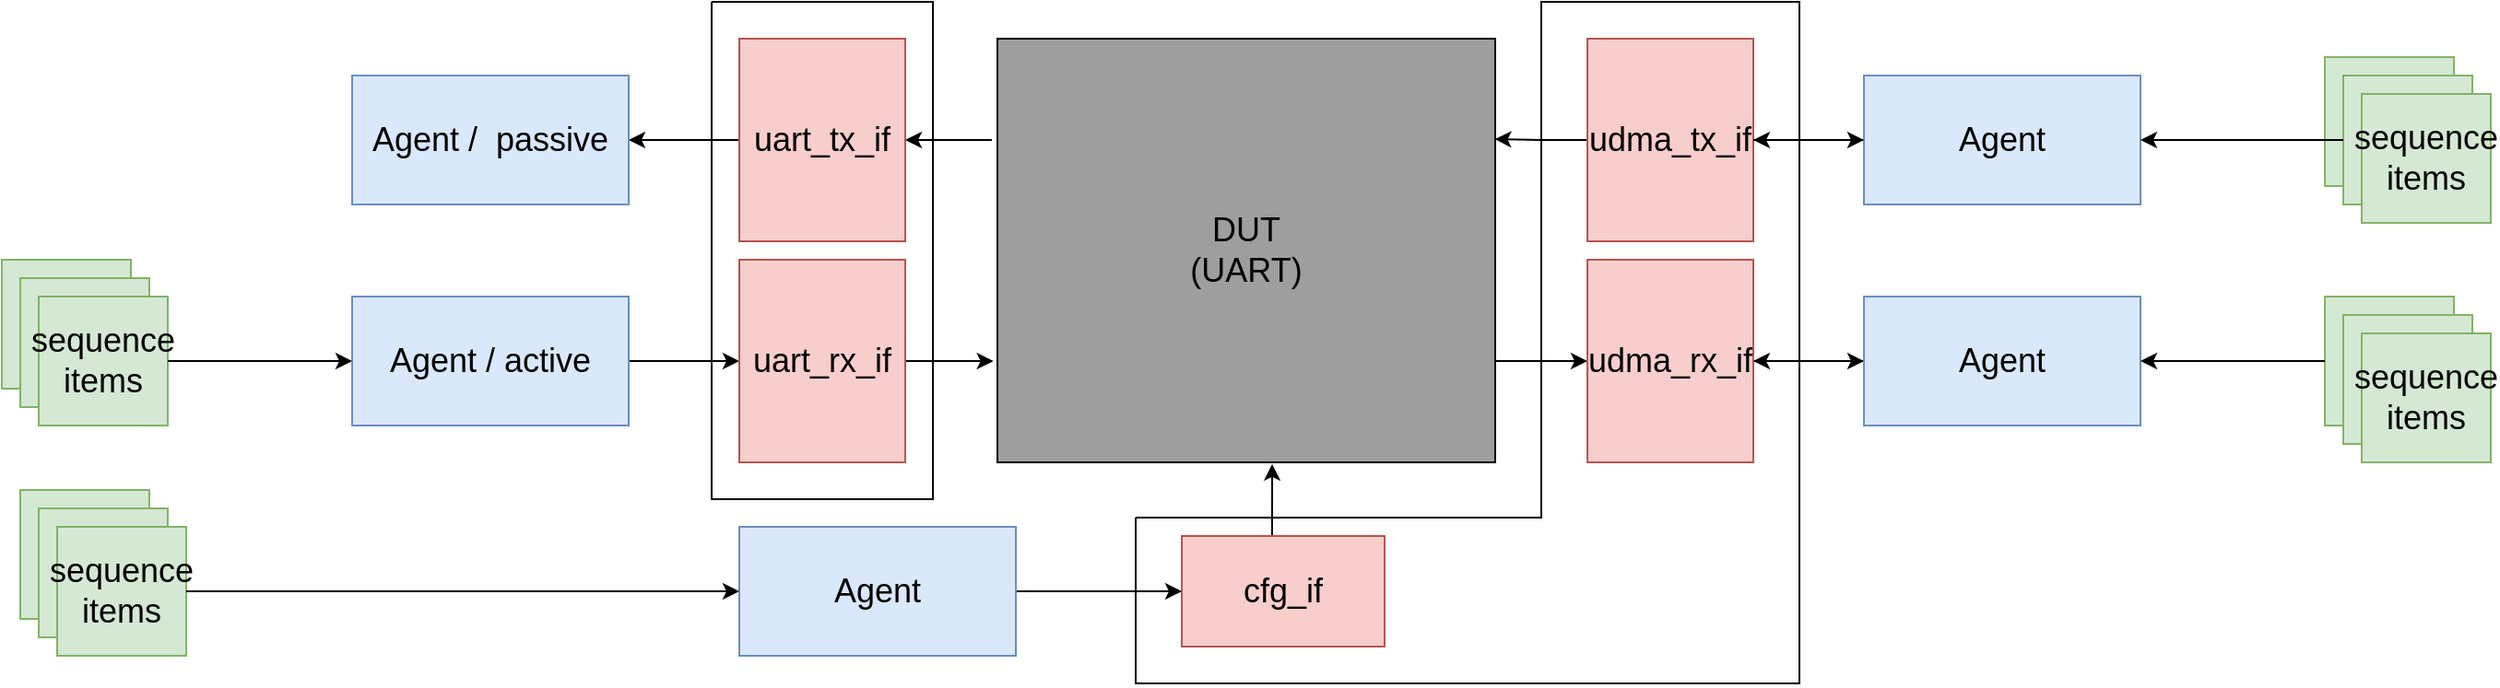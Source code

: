 <mxfile version="21.6.8" type="device">
  <diagram name="Page-1" id="NDoeNRLQDYWmgVwVvihp">
    <mxGraphModel dx="1434" dy="870" grid="1" gridSize="10" guides="1" tooltips="1" connect="1" arrows="1" fold="1" page="1" pageScale="1" pageWidth="1600" pageHeight="800" math="0" shadow="0">
      <root>
        <mxCell id="0" />
        <mxCell id="1" parent="0" />
        <mxCell id="3ifyYNIr3_hjl3ibLRRn-10" style="edgeStyle=orthogonalEdgeStyle;rounded=0;orthogonalLoop=1;jettySize=auto;html=1;fontSize=18;" parent="1" source="3ifyYNIr3_hjl3ibLRRn-1" target="3ifyYNIr3_hjl3ibLRRn-5" edge="1">
          <mxGeometry relative="1" as="geometry">
            <Array as="points">
              <mxPoint x="945" y="395" />
              <mxPoint x="945" y="395" />
            </Array>
          </mxGeometry>
        </mxCell>
        <mxCell id="3ifyYNIr3_hjl3ibLRRn-1" value="DUT&lt;br style=&quot;font-size: 18px;&quot;&gt;(UART)" style="rounded=0;whiteSpace=wrap;html=1;fillColor=#9E9E9E;fontSize=18;" parent="1" vertex="1">
          <mxGeometry x="665" y="220" width="270" height="230" as="geometry" />
        </mxCell>
        <mxCell id="3ifyYNIr3_hjl3ibLRRn-7" style="edgeStyle=orthogonalEdgeStyle;rounded=0;orthogonalLoop=1;jettySize=auto;html=1;exitX=-0.011;exitY=0.239;exitDx=0;exitDy=0;exitPerimeter=0;fontSize=18;" parent="1" source="3ifyYNIr3_hjl3ibLRRn-1" target="3ifyYNIr3_hjl3ibLRRn-2" edge="1">
          <mxGeometry relative="1" as="geometry" />
        </mxCell>
        <mxCell id="3ifyYNIr3_hjl3ibLRRn-19" style="edgeStyle=orthogonalEdgeStyle;rounded=0;orthogonalLoop=1;jettySize=auto;html=1;entryX=1;entryY=0.5;entryDx=0;entryDy=0;fontSize=18;" parent="1" source="3ifyYNIr3_hjl3ibLRRn-2" target="3ifyYNIr3_hjl3ibLRRn-11" edge="1">
          <mxGeometry relative="1" as="geometry" />
        </mxCell>
        <mxCell id="3ifyYNIr3_hjl3ibLRRn-8" style="edgeStyle=orthogonalEdgeStyle;rounded=0;orthogonalLoop=1;jettySize=auto;html=1;entryX=-0.008;entryY=0.761;entryDx=0;entryDy=0;entryPerimeter=0;fontSize=18;" parent="1" source="3ifyYNIr3_hjl3ibLRRn-3" target="3ifyYNIr3_hjl3ibLRRn-1" edge="1">
          <mxGeometry relative="1" as="geometry" />
        </mxCell>
        <mxCell id="3ifyYNIr3_hjl3ibLRRn-9" style="edgeStyle=orthogonalEdgeStyle;rounded=0;orthogonalLoop=1;jettySize=auto;html=1;entryX=0.999;entryY=0.237;entryDx=0;entryDy=0;entryPerimeter=0;fontSize=18;" parent="1" source="3ifyYNIr3_hjl3ibLRRn-4" target="3ifyYNIr3_hjl3ibLRRn-1" edge="1">
          <mxGeometry relative="1" as="geometry" />
        </mxCell>
        <mxCell id="3ifyYNIr3_hjl3ibLRRn-4" value="udma_tx_if" style="rounded=0;whiteSpace=wrap;html=1;fillColor=#f8cecc;strokeColor=#b85450;fontSize=18;" parent="1" vertex="1">
          <mxGeometry x="985" y="220" width="90" height="110" as="geometry" />
        </mxCell>
        <mxCell id="3ifyYNIr3_hjl3ibLRRn-35" style="edgeStyle=orthogonalEdgeStyle;rounded=0;orthogonalLoop=1;jettySize=auto;html=1;fontSize=18;" parent="1" source="3ifyYNIr3_hjl3ibLRRn-5" edge="1">
          <mxGeometry relative="1" as="geometry">
            <mxPoint x="1135" y="395" as="targetPoint" />
          </mxGeometry>
        </mxCell>
        <mxCell id="3ifyYNIr3_hjl3ibLRRn-5" value="udma_rx_if" style="rounded=0;whiteSpace=wrap;html=1;fillColor=#f8cecc;strokeColor=#b85450;fontSize=18;" parent="1" vertex="1">
          <mxGeometry x="985" y="340" width="90" height="110" as="geometry" />
        </mxCell>
        <mxCell id="3ifyYNIr3_hjl3ibLRRn-11" value="&lt;div style=&quot;text-align: justify; font-size: 18px;&quot;&gt;&lt;span style=&quot;background-color: initial; font-size: 18px;&quot;&gt;Agent /&amp;nbsp; passive&lt;/span&gt;&lt;/div&gt;" style="rounded=0;whiteSpace=wrap;html=1;fillColor=#dae8fc;strokeColor=#6c8ebf;fontSize=18;" parent="1" vertex="1">
          <mxGeometry x="315" y="240" width="150" height="70" as="geometry" />
        </mxCell>
        <mxCell id="3ifyYNIr3_hjl3ibLRRn-18" style="edgeStyle=orthogonalEdgeStyle;rounded=0;orthogonalLoop=1;jettySize=auto;html=1;entryX=0;entryY=0.5;entryDx=0;entryDy=0;fontSize=18;" parent="1" source="3ifyYNIr3_hjl3ibLRRn-12" target="3ifyYNIr3_hjl3ibLRRn-3" edge="1">
          <mxGeometry relative="1" as="geometry" />
        </mxCell>
        <mxCell id="3ifyYNIr3_hjl3ibLRRn-12" value="&lt;div style=&quot;text-align: justify; font-size: 18px;&quot;&gt;&lt;span style=&quot;background-color: initial; font-size: 18px;&quot;&gt;Agent / active&lt;/span&gt;&lt;/div&gt;" style="rounded=0;whiteSpace=wrap;html=1;fillColor=#dae8fc;strokeColor=#6c8ebf;fontSize=18;" parent="1" vertex="1">
          <mxGeometry x="315" y="360" width="150" height="70" as="geometry" />
        </mxCell>
        <mxCell id="3ifyYNIr3_hjl3ibLRRn-16" value="" style="group;fontSize=18;" parent="1" vertex="1" connectable="0">
          <mxGeometry x="125" y="340" width="90" height="90" as="geometry" />
        </mxCell>
        <mxCell id="3ifyYNIr3_hjl3ibLRRn-13" value="&lt;div style=&quot;font-size: 18px;&quot;&gt;&lt;br&gt;&lt;/div&gt;" style="rounded=0;whiteSpace=wrap;html=1;align=center;fillColor=#d5e8d4;strokeColor=#82b366;fontSize=18;" parent="3ifyYNIr3_hjl3ibLRRn-16" vertex="1">
          <mxGeometry width="70" height="70" as="geometry" />
        </mxCell>
        <mxCell id="3ifyYNIr3_hjl3ibLRRn-14" value="&lt;div style=&quot;font-size: 18px;&quot;&gt;&lt;br&gt;&lt;/div&gt;" style="rounded=0;whiteSpace=wrap;html=1;align=center;fillColor=#d5e8d4;strokeColor=#82b366;fontSize=18;" parent="3ifyYNIr3_hjl3ibLRRn-16" vertex="1">
          <mxGeometry x="10" y="10" width="70" height="70" as="geometry" />
        </mxCell>
        <mxCell id="3ifyYNIr3_hjl3ibLRRn-15" value="&lt;div style=&quot;font-size: 18px;&quot;&gt;sequence items&lt;/div&gt;" style="rounded=0;whiteSpace=wrap;html=1;align=center;fillColor=#d5e8d4;strokeColor=#82b366;fontSize=18;" parent="3ifyYNIr3_hjl3ibLRRn-16" vertex="1">
          <mxGeometry x="20" y="20" width="70" height="70" as="geometry" />
        </mxCell>
        <mxCell id="3ifyYNIr3_hjl3ibLRRn-17" style="edgeStyle=orthogonalEdgeStyle;rounded=0;orthogonalLoop=1;jettySize=auto;html=1;entryX=0;entryY=0.5;entryDx=0;entryDy=0;fontSize=18;" parent="1" source="3ifyYNIr3_hjl3ibLRRn-15" target="3ifyYNIr3_hjl3ibLRRn-12" edge="1">
          <mxGeometry relative="1" as="geometry" />
        </mxCell>
        <mxCell id="3ifyYNIr3_hjl3ibLRRn-34" style="edgeStyle=orthogonalEdgeStyle;rounded=0;orthogonalLoop=1;jettySize=auto;html=1;entryX=1;entryY=0.5;entryDx=0;entryDy=0;fontSize=18;" parent="1" source="3ifyYNIr3_hjl3ibLRRn-20" target="3ifyYNIr3_hjl3ibLRRn-4" edge="1">
          <mxGeometry relative="1" as="geometry" />
        </mxCell>
        <mxCell id="3ifyYNIr3_hjl3ibLRRn-20" value="&lt;div style=&quot;text-align: justify; font-size: 18px;&quot;&gt;&lt;span style=&quot;background-color: initial; font-size: 18px;&quot;&gt;Agent&lt;/span&gt;&lt;/div&gt;" style="rounded=0;whiteSpace=wrap;html=1;fillColor=#dae8fc;strokeColor=#6c8ebf;fontSize=18;" parent="1" vertex="1">
          <mxGeometry x="1135" y="240" width="150" height="70" as="geometry" />
        </mxCell>
        <mxCell id="3ifyYNIr3_hjl3ibLRRn-33" style="edgeStyle=orthogonalEdgeStyle;rounded=0;orthogonalLoop=1;jettySize=auto;html=1;entryX=1;entryY=0.5;entryDx=0;entryDy=0;fontSize=18;" parent="1" source="3ifyYNIr3_hjl3ibLRRn-21" target="3ifyYNIr3_hjl3ibLRRn-5" edge="1">
          <mxGeometry relative="1" as="geometry" />
        </mxCell>
        <mxCell id="3ifyYNIr3_hjl3ibLRRn-21" value="&lt;div style=&quot;text-align: justify; font-size: 18px;&quot;&gt;&lt;span style=&quot;background-color: initial; font-size: 18px;&quot;&gt;Agent&lt;/span&gt;&lt;/div&gt;" style="rounded=0;whiteSpace=wrap;html=1;fillColor=#dae8fc;strokeColor=#6c8ebf;fontSize=18;" parent="1" vertex="1">
          <mxGeometry x="1135" y="360" width="150" height="70" as="geometry" />
        </mxCell>
        <mxCell id="3ifyYNIr3_hjl3ibLRRn-22" value="" style="group;fontSize=18;" parent="1" vertex="1" connectable="0">
          <mxGeometry x="1385" y="230" width="90" height="90" as="geometry" />
        </mxCell>
        <mxCell id="3ifyYNIr3_hjl3ibLRRn-23" value="&lt;div style=&quot;font-size: 18px;&quot;&gt;&lt;br&gt;&lt;/div&gt;" style="rounded=0;whiteSpace=wrap;html=1;align=center;fillColor=#d5e8d4;strokeColor=#82b366;fontSize=18;" parent="3ifyYNIr3_hjl3ibLRRn-22" vertex="1">
          <mxGeometry width="70" height="70" as="geometry" />
        </mxCell>
        <mxCell id="3ifyYNIr3_hjl3ibLRRn-24" value="&lt;div style=&quot;font-size: 18px;&quot;&gt;&lt;br&gt;&lt;/div&gt;" style="rounded=0;whiteSpace=wrap;html=1;align=center;fillColor=#d5e8d4;strokeColor=#82b366;fontSize=18;" parent="3ifyYNIr3_hjl3ibLRRn-22" vertex="1">
          <mxGeometry x="10" y="10" width="70" height="70" as="geometry" />
        </mxCell>
        <mxCell id="3ifyYNIr3_hjl3ibLRRn-25" value="&lt;div style=&quot;font-size: 18px;&quot;&gt;sequence items&lt;/div&gt;" style="rounded=0;whiteSpace=wrap;html=1;align=center;fillColor=#d5e8d4;strokeColor=#82b366;fontSize=18;" parent="3ifyYNIr3_hjl3ibLRRn-22" vertex="1">
          <mxGeometry x="20" y="20" width="70" height="70" as="geometry" />
        </mxCell>
        <mxCell id="3ifyYNIr3_hjl3ibLRRn-26" value="" style="group;fontSize=18;" parent="1" vertex="1" connectable="0">
          <mxGeometry x="1385" y="360" width="90" height="90" as="geometry" />
        </mxCell>
        <mxCell id="3ifyYNIr3_hjl3ibLRRn-27" value="&lt;div style=&quot;font-size: 18px;&quot;&gt;&lt;br&gt;&lt;/div&gt;" style="rounded=0;whiteSpace=wrap;html=1;align=center;fillColor=#d5e8d4;strokeColor=#82b366;fontSize=18;" parent="3ifyYNIr3_hjl3ibLRRn-26" vertex="1">
          <mxGeometry width="70" height="70" as="geometry" />
        </mxCell>
        <mxCell id="3ifyYNIr3_hjl3ibLRRn-28" value="&lt;div style=&quot;font-size: 18px;&quot;&gt;&lt;br&gt;&lt;/div&gt;" style="rounded=0;whiteSpace=wrap;html=1;align=center;fillColor=#d5e8d4;strokeColor=#82b366;fontSize=18;" parent="3ifyYNIr3_hjl3ibLRRn-26" vertex="1">
          <mxGeometry x="10" y="10" width="70" height="70" as="geometry" />
        </mxCell>
        <mxCell id="3ifyYNIr3_hjl3ibLRRn-29" value="&lt;div style=&quot;font-size: 18px;&quot;&gt;sequence items&lt;/div&gt;" style="rounded=0;whiteSpace=wrap;html=1;align=center;fillColor=#d5e8d4;strokeColor=#82b366;fontSize=18;" parent="3ifyYNIr3_hjl3ibLRRn-26" vertex="1">
          <mxGeometry x="20" y="20" width="70" height="70" as="geometry" />
        </mxCell>
        <mxCell id="3ifyYNIr3_hjl3ibLRRn-30" style="edgeStyle=orthogonalEdgeStyle;rounded=0;orthogonalLoop=1;jettySize=auto;html=1;entryX=1;entryY=0.5;entryDx=0;entryDy=0;fontSize=18;" parent="1" source="3ifyYNIr3_hjl3ibLRRn-27" target="3ifyYNIr3_hjl3ibLRRn-21" edge="1">
          <mxGeometry relative="1" as="geometry" />
        </mxCell>
        <mxCell id="3ifyYNIr3_hjl3ibLRRn-32" style="edgeStyle=orthogonalEdgeStyle;rounded=0;orthogonalLoop=1;jettySize=auto;html=1;exitX=1;exitY=0.5;exitDx=0;exitDy=0;fontSize=18;" parent="1" source="3ifyYNIr3_hjl3ibLRRn-4" target="3ifyYNIr3_hjl3ibLRRn-20" edge="1">
          <mxGeometry relative="1" as="geometry" />
        </mxCell>
        <mxCell id="3ifyYNIr3_hjl3ibLRRn-31" style="edgeStyle=orthogonalEdgeStyle;rounded=0;orthogonalLoop=1;jettySize=auto;html=1;entryX=1;entryY=0.5;entryDx=0;entryDy=0;fontSize=18;" parent="1" source="3ifyYNIr3_hjl3ibLRRn-24" target="3ifyYNIr3_hjl3ibLRRn-20" edge="1">
          <mxGeometry relative="1" as="geometry" />
        </mxCell>
        <mxCell id="3ifyYNIr3_hjl3ibLRRn-37" style="edgeStyle=orthogonalEdgeStyle;rounded=0;orthogonalLoop=1;jettySize=auto;html=1;entryX=0.552;entryY=1.004;entryDx=0;entryDy=0;entryPerimeter=0;fontSize=18;" parent="1" source="3ifyYNIr3_hjl3ibLRRn-36" target="3ifyYNIr3_hjl3ibLRRn-1" edge="1">
          <mxGeometry relative="1" as="geometry">
            <Array as="points">
              <mxPoint x="814" y="480" />
              <mxPoint x="814" y="480" />
            </Array>
          </mxGeometry>
        </mxCell>
        <mxCell id="3ifyYNIr3_hjl3ibLRRn-36" value="cfg_if" style="rounded=0;whiteSpace=wrap;html=1;direction=south;fillColor=#f8cecc;strokeColor=#b85450;fontSize=18;" parent="1" vertex="1">
          <mxGeometry x="765" y="490" width="110" height="60" as="geometry" />
        </mxCell>
        <mxCell id="3ifyYNIr3_hjl3ibLRRn-40" value="" style="group;fontSize=18;" parent="1" vertex="1" connectable="0">
          <mxGeometry x="135" y="465" width="90" height="90" as="geometry" />
        </mxCell>
        <mxCell id="3ifyYNIr3_hjl3ibLRRn-41" value="&lt;div style=&quot;font-size: 18px;&quot;&gt;&lt;br&gt;&lt;/div&gt;" style="rounded=0;whiteSpace=wrap;html=1;align=center;fillColor=#d5e8d4;strokeColor=#82b366;fontSize=18;" parent="3ifyYNIr3_hjl3ibLRRn-40" vertex="1">
          <mxGeometry width="70" height="70" as="geometry" />
        </mxCell>
        <mxCell id="3ifyYNIr3_hjl3ibLRRn-42" value="&lt;div style=&quot;font-size: 18px;&quot;&gt;&lt;br&gt;&lt;/div&gt;" style="rounded=0;whiteSpace=wrap;html=1;align=center;fillColor=#d5e8d4;strokeColor=#82b366;fontSize=18;" parent="3ifyYNIr3_hjl3ibLRRn-40" vertex="1">
          <mxGeometry x="10" y="10" width="70" height="70" as="geometry" />
        </mxCell>
        <mxCell id="3ifyYNIr3_hjl3ibLRRn-43" value="&lt;div style=&quot;font-size: 18px;&quot;&gt;sequence items&lt;/div&gt;" style="rounded=0;whiteSpace=wrap;html=1;align=center;fillColor=#d5e8d4;strokeColor=#82b366;fontSize=18;" parent="3ifyYNIr3_hjl3ibLRRn-40" vertex="1">
          <mxGeometry x="20" y="20" width="70" height="70" as="geometry" />
        </mxCell>
        <mxCell id="3ifyYNIr3_hjl3ibLRRn-47" style="edgeStyle=orthogonalEdgeStyle;rounded=0;orthogonalLoop=1;jettySize=auto;html=1;entryX=0.5;entryY=1;entryDx=0;entryDy=0;fontSize=18;" parent="1" source="3ifyYNIr3_hjl3ibLRRn-46" target="3ifyYNIr3_hjl3ibLRRn-36" edge="1">
          <mxGeometry relative="1" as="geometry" />
        </mxCell>
        <mxCell id="3ifyYNIr3_hjl3ibLRRn-46" value="&lt;div style=&quot;text-align: justify; font-size: 18px;&quot;&gt;Agent&lt;/div&gt;" style="rounded=0;whiteSpace=wrap;html=1;fillColor=#dae8fc;strokeColor=#6c8ebf;fontSize=18;" parent="1" vertex="1">
          <mxGeometry x="525" y="485" width="150" height="70" as="geometry" />
        </mxCell>
        <mxCell id="3ifyYNIr3_hjl3ibLRRn-48" style="edgeStyle=orthogonalEdgeStyle;rounded=0;orthogonalLoop=1;jettySize=auto;html=1;entryX=0;entryY=0.5;entryDx=0;entryDy=0;fontSize=18;" parent="1" source="3ifyYNIr3_hjl3ibLRRn-43" target="3ifyYNIr3_hjl3ibLRRn-46" edge="1">
          <mxGeometry relative="1" as="geometry" />
        </mxCell>
        <mxCell id="GpFDM0_KLEKrsIhIOUil-3" value="" style="group" vertex="1" connectable="0" parent="1">
          <mxGeometry x="510" y="200" width="120" height="270" as="geometry" />
        </mxCell>
        <mxCell id="3ifyYNIr3_hjl3ibLRRn-2" value="uart_tx_if" style="rounded=0;whiteSpace=wrap;html=1;fillColor=#f8cecc;strokeColor=#b85450;fontSize=18;" parent="GpFDM0_KLEKrsIhIOUil-3" vertex="1">
          <mxGeometry x="15" y="20" width="90" height="110" as="geometry" />
        </mxCell>
        <mxCell id="3ifyYNIr3_hjl3ibLRRn-3" value="uart_rx_if" style="rounded=0;whiteSpace=wrap;html=1;fillColor=#f8cecc;strokeColor=#b85450;fontSize=18;" parent="GpFDM0_KLEKrsIhIOUil-3" vertex="1">
          <mxGeometry x="15" y="140" width="90" height="110" as="geometry" />
        </mxCell>
        <mxCell id="GpFDM0_KLEKrsIhIOUil-2" value="" style="endArrow=none;html=1;rounded=0;" edge="1" parent="GpFDM0_KLEKrsIhIOUil-3">
          <mxGeometry width="50" height="50" relative="1" as="geometry">
            <mxPoint as="sourcePoint" />
            <mxPoint as="targetPoint" />
            <Array as="points">
              <mxPoint x="120" />
              <mxPoint x="120" y="270" />
              <mxPoint y="270" />
            </Array>
          </mxGeometry>
        </mxCell>
        <mxCell id="GpFDM0_KLEKrsIhIOUil-8" value="" style="endArrow=none;html=1;rounded=0;" edge="1" parent="1">
          <mxGeometry width="50" height="50" relative="1" as="geometry">
            <mxPoint x="740" y="480" as="sourcePoint" />
            <mxPoint x="740" y="480" as="targetPoint" />
            <Array as="points">
              <mxPoint x="960" y="480" />
              <mxPoint x="960" y="200" />
              <mxPoint x="1100" y="200" />
              <mxPoint x="1100" y="570" />
              <mxPoint x="740" y="570" />
            </Array>
          </mxGeometry>
        </mxCell>
      </root>
    </mxGraphModel>
  </diagram>
</mxfile>
